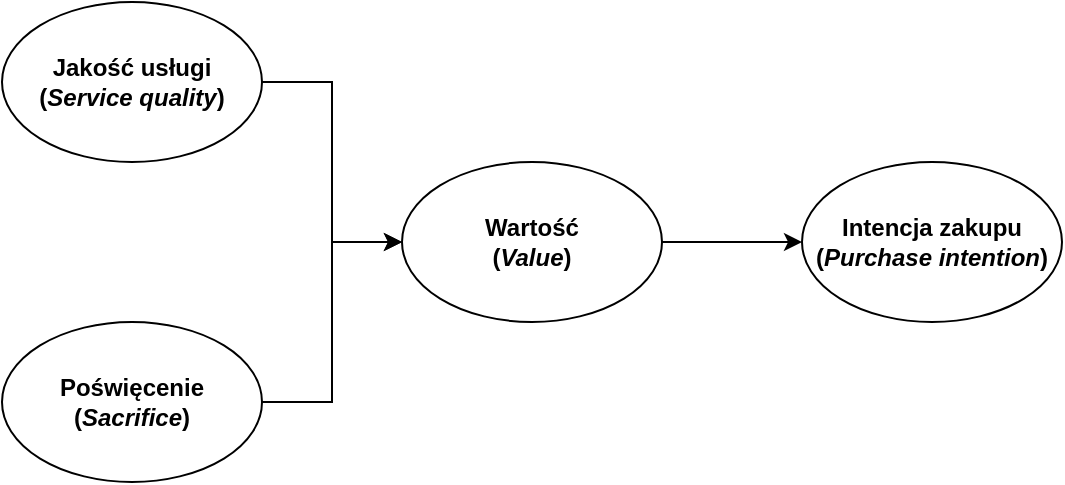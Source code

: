 <mxfile version="24.5.1" type="device">
  <diagram name="Strona-1" id="OZjFsq6HEsXJ0vkOd96a">
    <mxGraphModel dx="1052" dy="705" grid="1" gridSize="10" guides="1" tooltips="1" connect="1" arrows="1" fold="1" page="1" pageScale="1" pageWidth="827" pageHeight="1169" math="0" shadow="0">
      <root>
        <mxCell id="0" />
        <mxCell id="1" parent="0" />
        <mxCell id="PTmPjNA2xMps1Y_KjTwl-4" value="" style="edgeStyle=orthogonalEdgeStyle;rounded=0;orthogonalLoop=1;jettySize=auto;html=1;" parent="1" source="PTmPjNA2xMps1Y_KjTwl-1" target="PTmPjNA2xMps1Y_KjTwl-3" edge="1">
          <mxGeometry relative="1" as="geometry" />
        </mxCell>
        <mxCell id="PTmPjNA2xMps1Y_KjTwl-1" value="&lt;b&gt;Jakość usługi (&lt;i&gt;Service quality&lt;/i&gt;)&lt;/b&gt;" style="ellipse;whiteSpace=wrap;html=1;" parent="1" vertex="1">
          <mxGeometry x="80" y="80" width="130" height="80" as="geometry" />
        </mxCell>
        <mxCell id="PTmPjNA2xMps1Y_KjTwl-5" style="edgeStyle=orthogonalEdgeStyle;rounded=0;orthogonalLoop=1;jettySize=auto;html=1;entryX=0;entryY=0.5;entryDx=0;entryDy=0;" parent="1" source="PTmPjNA2xMps1Y_KjTwl-2" target="PTmPjNA2xMps1Y_KjTwl-3" edge="1">
          <mxGeometry relative="1" as="geometry" />
        </mxCell>
        <mxCell id="PTmPjNA2xMps1Y_KjTwl-2" value="&lt;b&gt;Poświęcenie (&lt;i&gt;Sacrifice&lt;/i&gt;)&lt;/b&gt;" style="ellipse;whiteSpace=wrap;html=1;" parent="1" vertex="1">
          <mxGeometry x="80" y="240" width="130" height="80" as="geometry" />
        </mxCell>
        <mxCell id="PTmPjNA2xMps1Y_KjTwl-7" value="" style="edgeStyle=orthogonalEdgeStyle;rounded=0;orthogonalLoop=1;jettySize=auto;html=1;" parent="1" source="PTmPjNA2xMps1Y_KjTwl-3" target="PTmPjNA2xMps1Y_KjTwl-6" edge="1">
          <mxGeometry relative="1" as="geometry" />
        </mxCell>
        <mxCell id="PTmPjNA2xMps1Y_KjTwl-3" value="&lt;b&gt;Wartość &lt;br&gt;(&lt;i&gt;Value&lt;/i&gt;)&lt;/b&gt;" style="ellipse;whiteSpace=wrap;html=1;" parent="1" vertex="1">
          <mxGeometry x="280" y="160" width="130" height="80" as="geometry" />
        </mxCell>
        <mxCell id="PTmPjNA2xMps1Y_KjTwl-6" value="&lt;b&gt;Intencja zakupu (&lt;i&gt;Purchase intention&lt;/i&gt;)&lt;/b&gt;" style="ellipse;whiteSpace=wrap;html=1;" parent="1" vertex="1">
          <mxGeometry x="480" y="160" width="130" height="80" as="geometry" />
        </mxCell>
      </root>
    </mxGraphModel>
  </diagram>
</mxfile>

